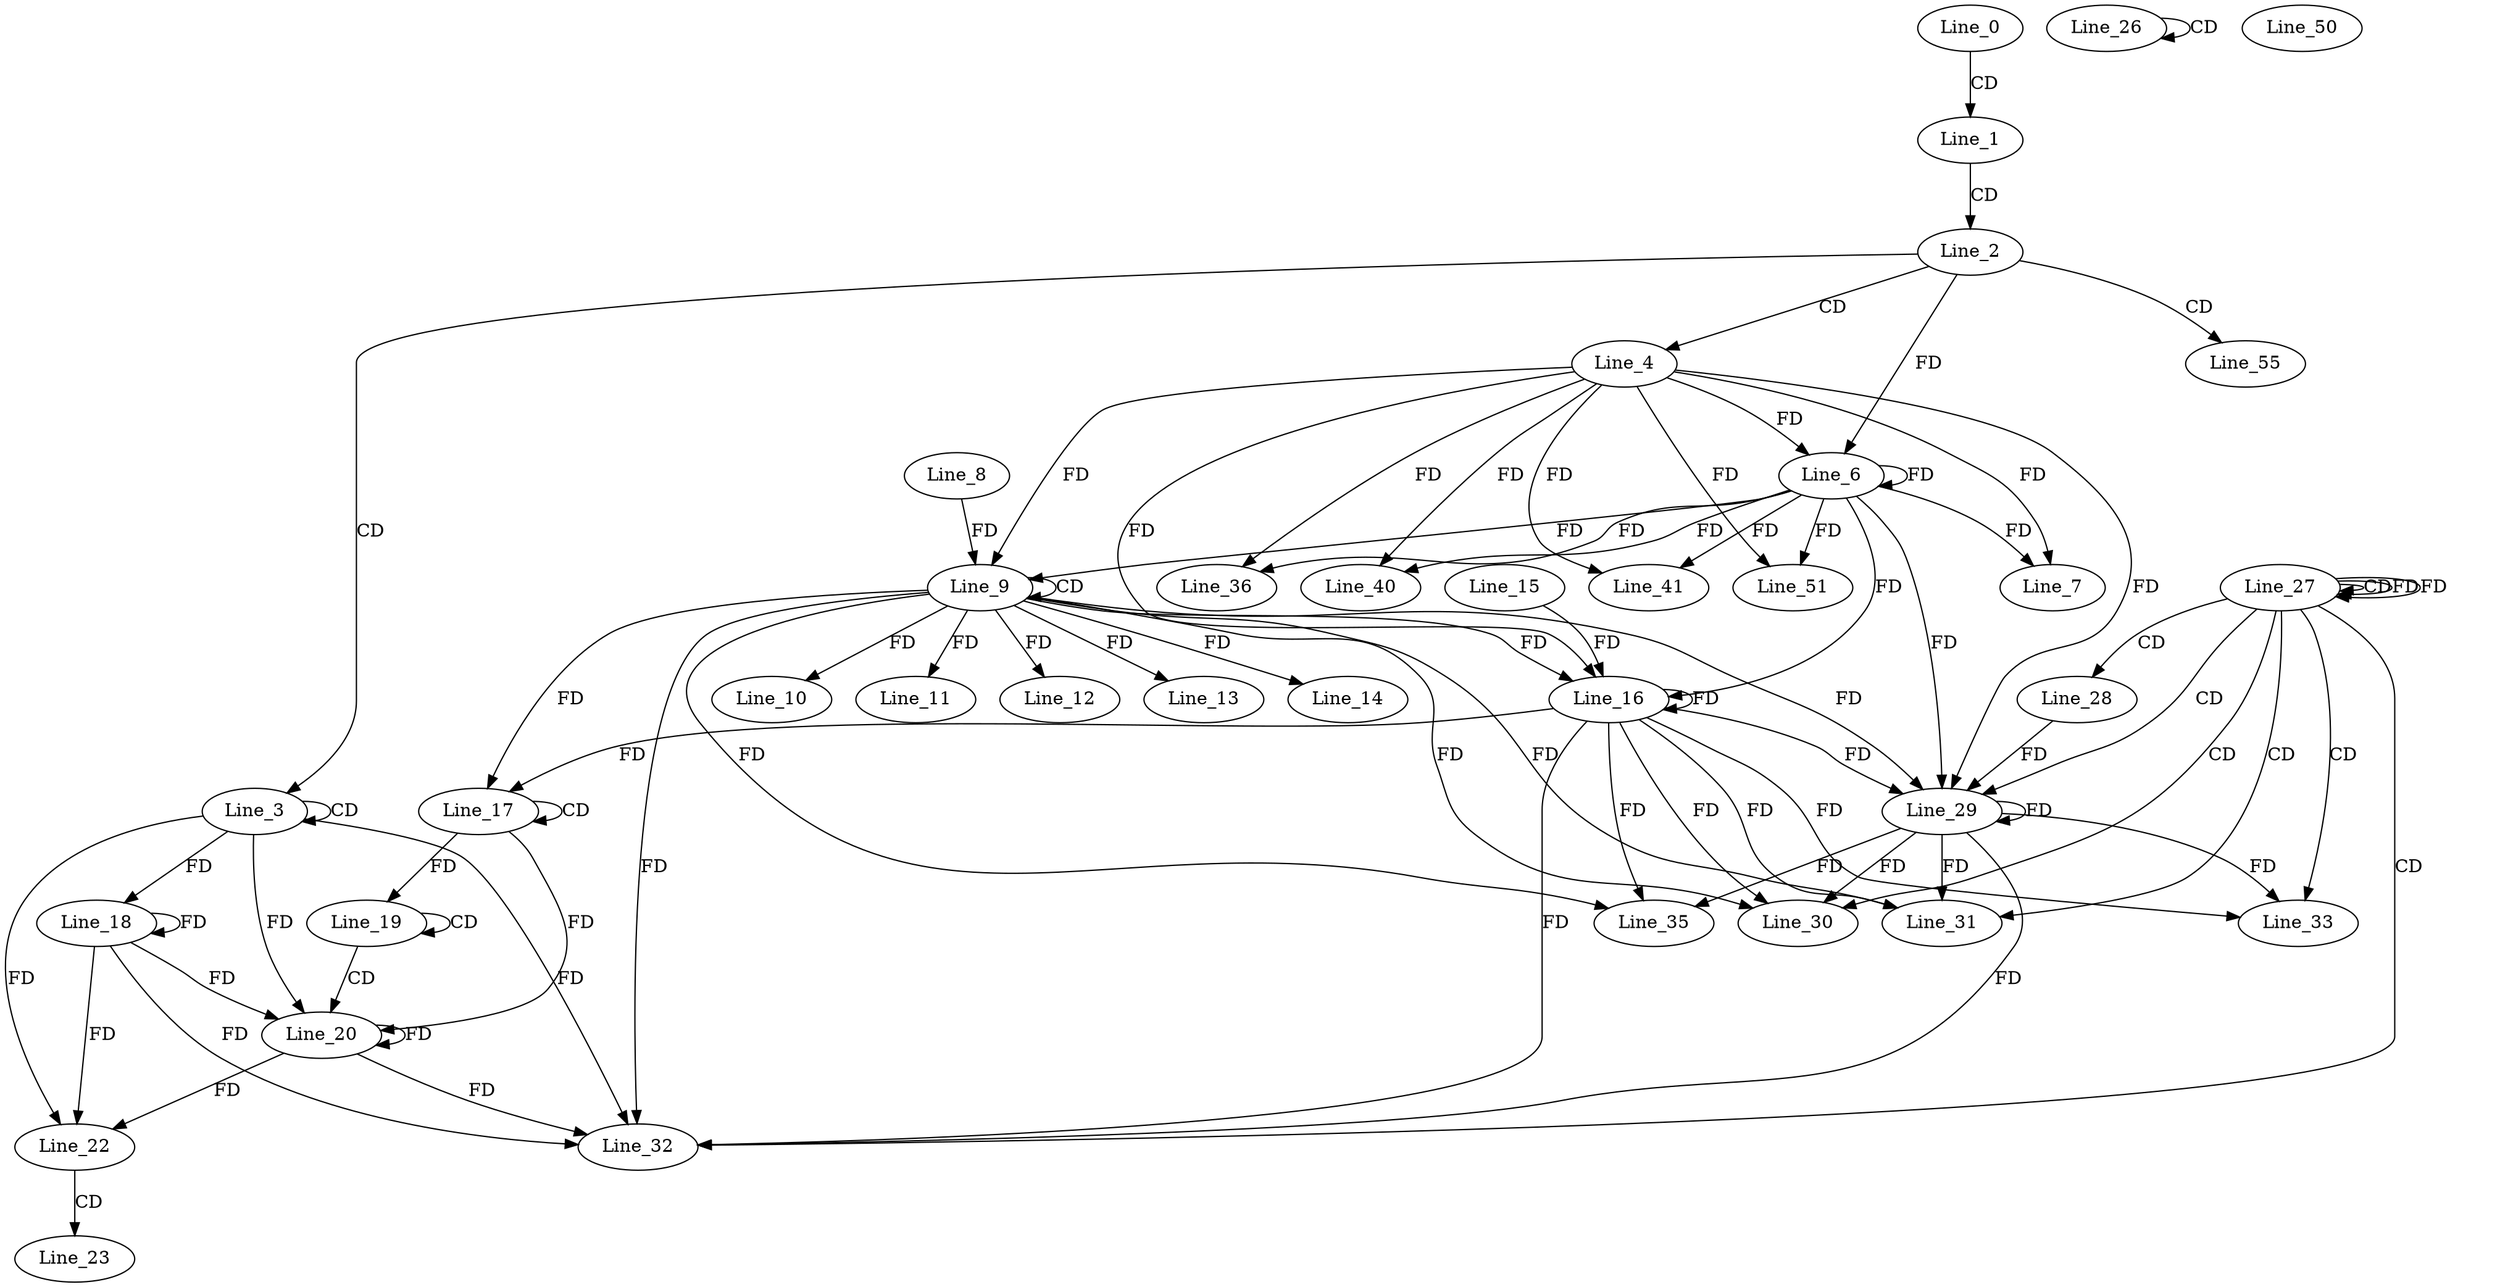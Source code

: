digraph G {
  Line_0;
  Line_1;
  Line_2;
  Line_3;
  Line_3;
  Line_4;
  Line_6;
  Line_6;
  Line_7;
  Line_9;
  Line_9;
  Line_8;
  Line_10;
  Line_11;
  Line_12;
  Line_13;
  Line_14;
  Line_16;
  Line_16;
  Line_15;
  Line_17;
  Line_17;
  Line_18;
  Line_18;
  Line_19;
  Line_19;
  Line_20;
  Line_20;
  Line_22;
  Line_23;
  Line_26;
  Line_26;
  Line_27;
  Line_27;
  Line_27;
  Line_28;
  Line_29;
  Line_29;
  Line_30;
  Line_31;
  Line_32;
  Line_33;
  Line_35;
  Line_36;
  Line_40;
  Line_41;
  Line_50;
  Line_51;
  Line_55;
  Line_0 -> Line_1 [ label="CD" ];
  Line_1 -> Line_2 [ label="CD" ];
  Line_2 -> Line_3 [ label="CD" ];
  Line_3 -> Line_3 [ label="CD" ];
  Line_2 -> Line_4 [ label="CD" ];
  Line_4 -> Line_6 [ label="FD" ];
  Line_6 -> Line_6 [ label="FD" ];
  Line_2 -> Line_6 [ label="FD" ];
  Line_4 -> Line_7 [ label="FD" ];
  Line_6 -> Line_7 [ label="FD" ];
  Line_9 -> Line_9 [ label="CD" ];
  Line_4 -> Line_9 [ label="FD" ];
  Line_6 -> Line_9 [ label="FD" ];
  Line_8 -> Line_9 [ label="FD" ];
  Line_9 -> Line_10 [ label="FD" ];
  Line_9 -> Line_11 [ label="FD" ];
  Line_9 -> Line_12 [ label="FD" ];
  Line_9 -> Line_13 [ label="FD" ];
  Line_9 -> Line_14 [ label="FD" ];
  Line_9 -> Line_16 [ label="FD" ];
  Line_16 -> Line_16 [ label="FD" ];
  Line_4 -> Line_16 [ label="FD" ];
  Line_6 -> Line_16 [ label="FD" ];
  Line_15 -> Line_16 [ label="FD" ];
  Line_17 -> Line_17 [ label="CD" ];
  Line_9 -> Line_17 [ label="FD" ];
  Line_16 -> Line_17 [ label="FD" ];
  Line_3 -> Line_18 [ label="FD" ];
  Line_18 -> Line_18 [ label="FD" ];
  Line_19 -> Line_19 [ label="CD" ];
  Line_17 -> Line_19 [ label="FD" ];
  Line_19 -> Line_20 [ label="CD" ];
  Line_20 -> Line_20 [ label="FD" ];
  Line_3 -> Line_20 [ label="FD" ];
  Line_18 -> Line_20 [ label="FD" ];
  Line_17 -> Line_20 [ label="FD" ];
  Line_20 -> Line_22 [ label="FD" ];
  Line_3 -> Line_22 [ label="FD" ];
  Line_18 -> Line_22 [ label="FD" ];
  Line_22 -> Line_23 [ label="CD" ];
  Line_26 -> Line_26 [ label="CD" ];
  Line_27 -> Line_27 [ label="CD" ];
  Line_27 -> Line_27 [ label="FD" ];
  Line_27 -> Line_28 [ label="CD" ];
  Line_27 -> Line_29 [ label="CD" ];
  Line_29 -> Line_29 [ label="FD" ];
  Line_9 -> Line_29 [ label="FD" ];
  Line_16 -> Line_29 [ label="FD" ];
  Line_4 -> Line_29 [ label="FD" ];
  Line_6 -> Line_29 [ label="FD" ];
  Line_28 -> Line_29 [ label="FD" ];
  Line_27 -> Line_30 [ label="CD" ];
  Line_29 -> Line_30 [ label="FD" ];
  Line_9 -> Line_30 [ label="FD" ];
  Line_16 -> Line_30 [ label="FD" ];
  Line_27 -> Line_31 [ label="CD" ];
  Line_29 -> Line_31 [ label="FD" ];
  Line_9 -> Line_31 [ label="FD" ];
  Line_16 -> Line_31 [ label="FD" ];
  Line_27 -> Line_32 [ label="CD" ];
  Line_29 -> Line_32 [ label="FD" ];
  Line_9 -> Line_32 [ label="FD" ];
  Line_16 -> Line_32 [ label="FD" ];
  Line_20 -> Line_32 [ label="FD" ];
  Line_3 -> Line_32 [ label="FD" ];
  Line_18 -> Line_32 [ label="FD" ];
  Line_27 -> Line_33 [ label="CD" ];
  Line_29 -> Line_33 [ label="FD" ];
  Line_16 -> Line_33 [ label="FD" ];
  Line_29 -> Line_35 [ label="FD" ];
  Line_9 -> Line_35 [ label="FD" ];
  Line_16 -> Line_35 [ label="FD" ];
  Line_4 -> Line_36 [ label="FD" ];
  Line_6 -> Line_36 [ label="FD" ];
  Line_4 -> Line_40 [ label="FD" ];
  Line_6 -> Line_40 [ label="FD" ];
  Line_4 -> Line_41 [ label="FD" ];
  Line_6 -> Line_41 [ label="FD" ];
  Line_4 -> Line_51 [ label="FD" ];
  Line_6 -> Line_51 [ label="FD" ];
  Line_2 -> Line_55 [ label="CD" ];
  Line_27 -> Line_27 [ label="FD" ];
}
